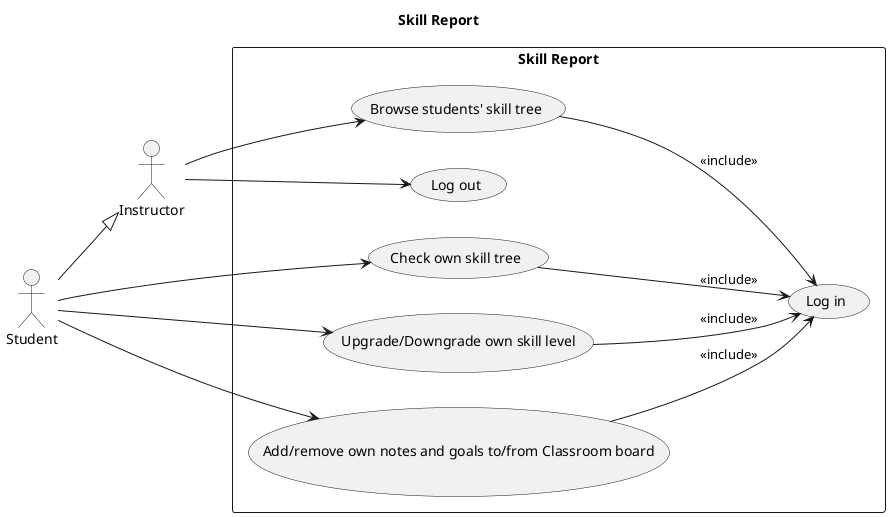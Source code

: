 @startuml
title "Skill Report"
left to right direction
actor "Student" as student
actor "Instructor" as instructor

rectangle "Skill Report" {
    usecase "Browse students' skill tree" as UC1
    usecase "Check own skill tree" as UC2
    usecase "Upgrade/Downgrade own skill level" as UC3
    usecase "Browse classroom notes and goals" as UC4
    usecase "Add/remove own notes and goals to/from Classroom board" as UC4
    usecase "Log in" as UC5
    usecase "Log out" as UC6
}

instructor <|-u- student

instructor --> UC1
instructor --> UC6

student --> UC2
student --> UC3
student --> UC4

UC1 --> UC5 : <<include>>
UC2 --> UC5 : <<include>>
UC3 --> UC5 : <<include>>
UC4 --> UC5 : <<include>>


@enduml